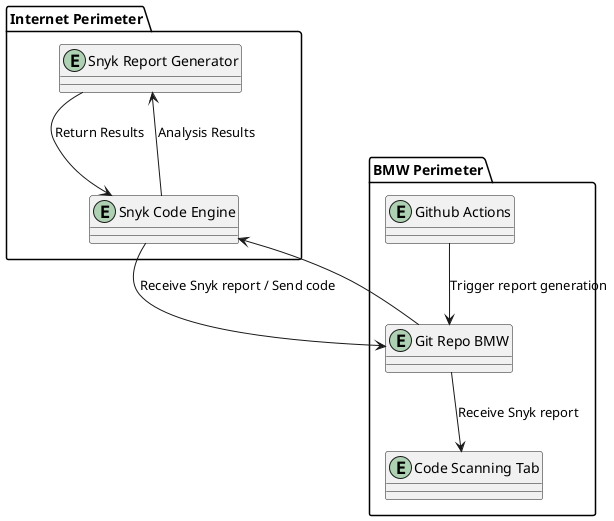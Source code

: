 @startuml
!define RECTANGLE entity
!define BOUNDARY package

BOUNDARY "Internet Perimeter" {
RECTANGLE "Snyk Report Generator" as SnykUI
RECTANGLE "Snyk Code Engine" as SnykEngine
}

BOUNDARY "BMW Perimeter" {
    RECTANGLE "Git Repo BMW" as Git
    RECTANGLE "Github Actions" as GithubActions
    RECTANGLE "Code Scanning Tab" as CodeScanning

}

SnykUI --> SnykEngine : Return Results
SnykEngine --> SnykUI : Analysis Results
SnykEngine --> Git : Receive Snyk report / Send code
Git --> CodeScanning : Receive Snyk report
GithubActions --> Git : Trigger report generation
Git --> SnykEngine
@enduml
